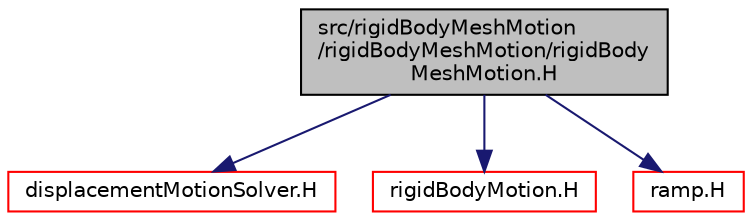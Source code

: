 digraph "src/rigidBodyMeshMotion/rigidBodyMeshMotion/rigidBodyMeshMotion.H"
{
  bgcolor="transparent";
  edge [fontname="Helvetica",fontsize="10",labelfontname="Helvetica",labelfontsize="10"];
  node [fontname="Helvetica",fontsize="10",shape=record];
  Node1 [label="src/rigidBodyMeshMotion\l/rigidBodyMeshMotion/rigidBody\lMeshMotion.H",height=0.2,width=0.4,color="black", fillcolor="grey75", style="filled" fontcolor="black"];
  Node1 -> Node2 [color="midnightblue",fontsize="10",style="solid",fontname="Helvetica"];
  Node2 [label="displacementMotionSolver.H",height=0.2,width=0.4,color="red",URL="$displacementMotionSolver_8H.html"];
  Node1 -> Node3 [color="midnightblue",fontsize="10",style="solid",fontname="Helvetica"];
  Node3 [label="rigidBodyMotion.H",height=0.2,width=0.4,color="red",URL="$rigidBodyMotion_8H.html"];
  Node1 -> Node4 [color="midnightblue",fontsize="10",style="solid",fontname="Helvetica"];
  Node4 [label="ramp.H",height=0.2,width=0.4,color="red",URL="$ramp_8H.html"];
}
